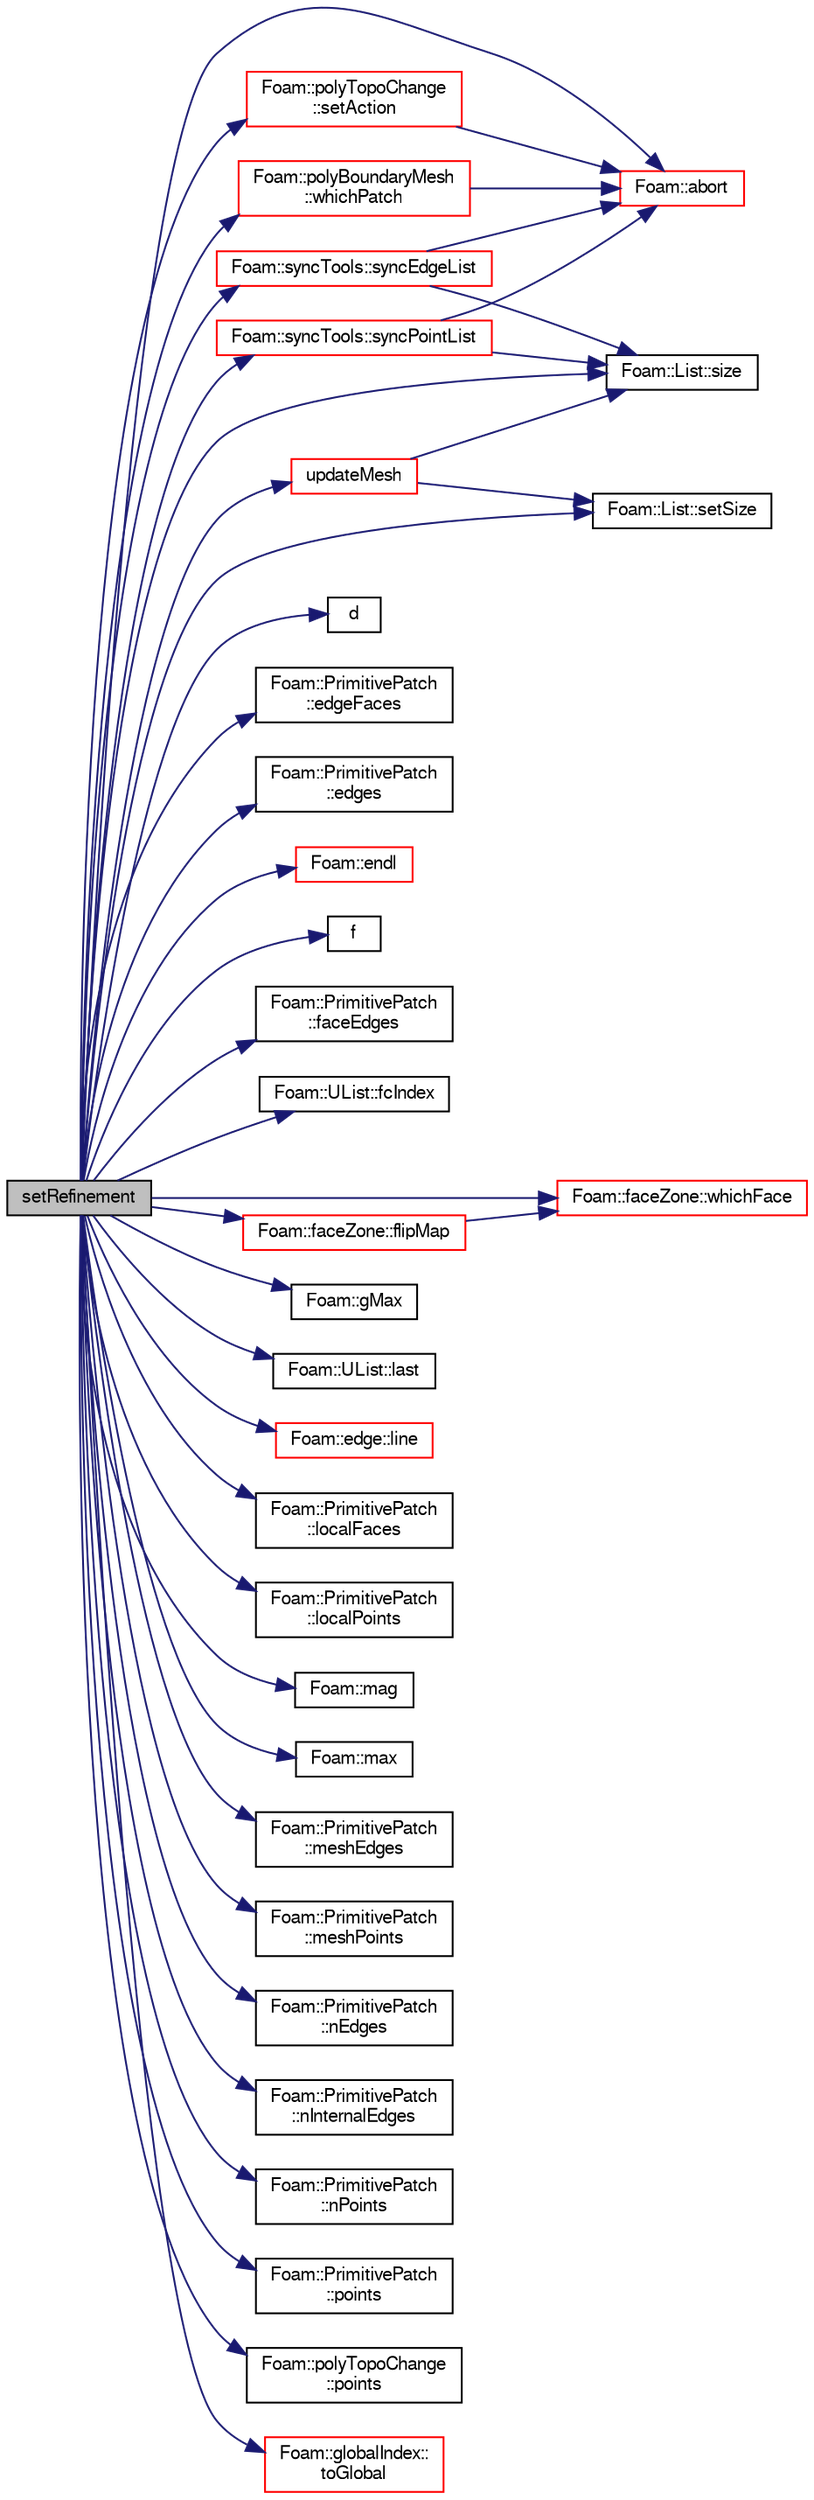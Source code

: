 digraph "setRefinement"
{
  bgcolor="transparent";
  edge [fontname="FreeSans",fontsize="10",labelfontname="FreeSans",labelfontsize="10"];
  node [fontname="FreeSans",fontsize="10",shape=record];
  rankdir="LR";
  Node2743 [label="setRefinement",height=0.2,width=0.4,color="black", fillcolor="grey75", style="filled", fontcolor="black"];
  Node2743 -> Node2744 [color="midnightblue",fontsize="10",style="solid",fontname="FreeSans"];
  Node2744 [label="Foam::abort",height=0.2,width=0.4,color="red",URL="$a21124.html#a447107a607d03e417307c203fa5fb44b"];
  Node2743 -> Node2787 [color="midnightblue",fontsize="10",style="solid",fontname="FreeSans"];
  Node2787 [label="d",height=0.2,width=0.4,color="black",URL="$a38951.html#aa182a9055736468dd160f12649a01fd1"];
  Node2743 -> Node2788 [color="midnightblue",fontsize="10",style="solid",fontname="FreeSans"];
  Node2788 [label="Foam::PrimitivePatch\l::edgeFaces",height=0.2,width=0.4,color="black",URL="$a27538.html#ad38ecd2902727a890ebd437731c271c8",tooltip="Return edge-face addressing. "];
  Node2743 -> Node2789 [color="midnightblue",fontsize="10",style="solid",fontname="FreeSans"];
  Node2789 [label="Foam::PrimitivePatch\l::edges",height=0.2,width=0.4,color="black",URL="$a27538.html#a21d764179912ddda5c6f95193c289846",tooltip="Return list of edges, address into LOCAL point list. "];
  Node2743 -> Node2761 [color="midnightblue",fontsize="10",style="solid",fontname="FreeSans"];
  Node2761 [label="Foam::endl",height=0.2,width=0.4,color="red",URL="$a21124.html#a2db8fe02a0d3909e9351bb4275b23ce4",tooltip="Add newline and flush stream. "];
  Node2743 -> Node2790 [color="midnightblue",fontsize="10",style="solid",fontname="FreeSans"];
  Node2790 [label="f",height=0.2,width=0.4,color="black",URL="$a17900.html#a888be93833ac7a23170555c69c690288"];
  Node2743 -> Node2791 [color="midnightblue",fontsize="10",style="solid",fontname="FreeSans"];
  Node2791 [label="Foam::PrimitivePatch\l::faceEdges",height=0.2,width=0.4,color="black",URL="$a27538.html#adbfcf489a527a07c33d684834faace79",tooltip="Return face-edge addressing. "];
  Node2743 -> Node2792 [color="midnightblue",fontsize="10",style="solid",fontname="FreeSans"];
  Node2792 [label="Foam::UList::fcIndex",height=0.2,width=0.4,color="black",URL="$a25698.html#a512534dbc231b74b95ff84902c1b2087",tooltip="Return the forward circular index, i.e. the next index. "];
  Node2743 -> Node2793 [color="midnightblue",fontsize="10",style="solid",fontname="FreeSans"];
  Node2793 [label="Foam::faceZone::flipMap",height=0.2,width=0.4,color="red",URL="$a27510.html#a03ecd61e4e943657de29efcacd488b19",tooltip="Return face flip map. "];
  Node2793 -> Node2794 [color="midnightblue",fontsize="10",style="solid",fontname="FreeSans"];
  Node2794 [label="Foam::faceZone::whichFace",height=0.2,width=0.4,color="red",URL="$a27510.html#a2a776b244e1eea320ab33cc0a21cf56a",tooltip="Helper function to re-direct to zone::localID(...) "];
  Node2743 -> Node3158 [color="midnightblue",fontsize="10",style="solid",fontname="FreeSans"];
  Node3158 [label="Foam::gMax",height=0.2,width=0.4,color="black",URL="$a21124.html#ae8d631fb8e841947408bb711abfb1e67"];
  Node2743 -> Node3159 [color="midnightblue",fontsize="10",style="solid",fontname="FreeSans"];
  Node3159 [label="Foam::UList::last",height=0.2,width=0.4,color="black",URL="$a25698.html#aef07c02ea1c27bdb5906043b399e0ff0",tooltip="Return the last element of the list. "];
  Node2743 -> Node3160 [color="midnightblue",fontsize="10",style="solid",fontname="FreeSans"];
  Node3160 [label="Foam::edge::line",height=0.2,width=0.4,color="red",URL="$a27210.html#a7e77f7ccd244bd2018175b700da722ca",tooltip="Return edge line. "];
  Node2743 -> Node3164 [color="midnightblue",fontsize="10",style="solid",fontname="FreeSans"];
  Node3164 [label="Foam::PrimitivePatch\l::localFaces",height=0.2,width=0.4,color="black",URL="$a27538.html#aa4bd29e9c9de3d53e26aa2bf2e803c60",tooltip="Return patch faces addressing into local point list. "];
  Node2743 -> Node2861 [color="midnightblue",fontsize="10",style="solid",fontname="FreeSans"];
  Node2861 [label="Foam::PrimitivePatch\l::localPoints",height=0.2,width=0.4,color="black",URL="$a27538.html#aca6c65ee2831bb6795149af7635640a2",tooltip="Return pointField of points in patch. "];
  Node2743 -> Node2881 [color="midnightblue",fontsize="10",style="solid",fontname="FreeSans"];
  Node2881 [label="Foam::mag",height=0.2,width=0.4,color="black",URL="$a21124.html#a929da2a3fdcf3dacbbe0487d3a330dae"];
  Node2743 -> Node3042 [color="midnightblue",fontsize="10",style="solid",fontname="FreeSans"];
  Node3042 [label="Foam::max",height=0.2,width=0.4,color="black",URL="$a21124.html#ac993e906cf2774ae77e666bc24e81733"];
  Node2743 -> Node3165 [color="midnightblue",fontsize="10",style="solid",fontname="FreeSans"];
  Node3165 [label="Foam::PrimitivePatch\l::meshEdges",height=0.2,width=0.4,color="black",URL="$a27538.html#a3c91e7d5baf71c37da45885242cd1c7d",tooltip="Return labels of patch edges in the global edge list using. "];
  Node2743 -> Node2857 [color="midnightblue",fontsize="10",style="solid",fontname="FreeSans"];
  Node2857 [label="Foam::PrimitivePatch\l::meshPoints",height=0.2,width=0.4,color="black",URL="$a27538.html#a52e3a457780fe74b31d39dc046bce1d8",tooltip="Return labelList of mesh points in patch. They are constructed. "];
  Node2743 -> Node3166 [color="midnightblue",fontsize="10",style="solid",fontname="FreeSans"];
  Node3166 [label="Foam::PrimitivePatch\l::nEdges",height=0.2,width=0.4,color="black",URL="$a27538.html#a086513bcff1a3f1684e1a3879dd90deb",tooltip="Return number of edges in patch. "];
  Node2743 -> Node3167 [color="midnightblue",fontsize="10",style="solid",fontname="FreeSans"];
  Node3167 [label="Foam::PrimitivePatch\l::nInternalEdges",height=0.2,width=0.4,color="black",URL="$a27538.html#a2527d3d02270c4fdcf357d95079d5819",tooltip="Number of internal edges. "];
  Node2743 -> Node3168 [color="midnightblue",fontsize="10",style="solid",fontname="FreeSans"];
  Node3168 [label="Foam::PrimitivePatch\l::nPoints",height=0.2,width=0.4,color="black",URL="$a27538.html#a1c886a784a597459dbf2d9470798e9dd",tooltip="Return number of points supporting patch faces. "];
  Node2743 -> Node2863 [color="midnightblue",fontsize="10",style="solid",fontname="FreeSans"];
  Node2863 [label="Foam::PrimitivePatch\l::points",height=0.2,width=0.4,color="black",URL="$a27538.html#aa3c7d968f31c88780c663876f64ef6a6",tooltip="Return reference to global points. "];
  Node2743 -> Node3169 [color="midnightblue",fontsize="10",style="solid",fontname="FreeSans"];
  Node3169 [label="Foam::polyTopoChange\l::points",height=0.2,width=0.4,color="black",URL="$a21678.html#a4483fed8e91a32074018b30bd378e19c",tooltip="Points. Shrunk after constructing mesh (or calling of compact()) "];
  Node2743 -> Node3170 [color="midnightblue",fontsize="10",style="solid",fontname="FreeSans"];
  Node3170 [label="Foam::polyTopoChange\l::setAction",height=0.2,width=0.4,color="red",URL="$a21678.html#a40a23962b792d24f4cb999f5b55aece2",tooltip="For compatibility with polyTopoChange: set topological action. "];
  Node3170 -> Node2744 [color="midnightblue",fontsize="10",style="solid",fontname="FreeSans"];
  Node2743 -> Node2830 [color="midnightblue",fontsize="10",style="solid",fontname="FreeSans"];
  Node2830 [label="Foam::List::setSize",height=0.2,width=0.4,color="black",URL="$a25694.html#aedb985ffeaf1bdbfeccc2a8730405703",tooltip="Reset size of List. "];
  Node2743 -> Node2849 [color="midnightblue",fontsize="10",style="solid",fontname="FreeSans"];
  Node2849 [label="Foam::List::size",height=0.2,width=0.4,color="black",URL="$a25694.html#a8a5f6fa29bd4b500caf186f60245b384",tooltip="Override size to be inconsistent with allocated storage. "];
  Node2743 -> Node3246 [color="midnightblue",fontsize="10",style="solid",fontname="FreeSans"];
  Node3246 [label="Foam::syncTools::syncEdgeList",height=0.2,width=0.4,color="red",URL="$a27502.html#a5ed3e64d2ef89e3823674727ea1b3d58",tooltip="Synchronize values on all mesh edges. "];
  Node3246 -> Node2849 [color="midnightblue",fontsize="10",style="solid",fontname="FreeSans"];
  Node3246 -> Node2744 [color="midnightblue",fontsize="10",style="solid",fontname="FreeSans"];
  Node2743 -> Node3136 [color="midnightblue",fontsize="10",style="solid",fontname="FreeSans"];
  Node3136 [label="Foam::syncTools::syncPointList",height=0.2,width=0.4,color="red",URL="$a27502.html#a197ed77a9101bdfb37253bd3f507c017",tooltip="Synchronize values on all mesh points. "];
  Node3136 -> Node2849 [color="midnightblue",fontsize="10",style="solid",fontname="FreeSans"];
  Node3136 -> Node2744 [color="midnightblue",fontsize="10",style="solid",fontname="FreeSans"];
  Node2743 -> Node3263 [color="midnightblue",fontsize="10",style="solid",fontname="FreeSans"];
  Node3263 [label="Foam::globalIndex::\ltoGlobal",height=0.2,width=0.4,color="red",URL="$a27330.html#a6e3eb58016c27d6ea3dddea039e43ed5",tooltip="From local to global. "];
  Node2743 -> Node3264 [color="midnightblue",fontsize="10",style="solid",fontname="FreeSans"];
  Node3264 [label="updateMesh",height=0.2,width=0.4,color="red",URL="$a21626.html#a4135904645ee6121424859ea1107833b",tooltip="Update any locally stored mesh information. Gets additional. "];
  Node3264 -> Node2849 [color="midnightblue",fontsize="10",style="solid",fontname="FreeSans"];
  Node3264 -> Node2830 [color="midnightblue",fontsize="10",style="solid",fontname="FreeSans"];
  Node2743 -> Node2794 [color="midnightblue",fontsize="10",style="solid",fontname="FreeSans"];
  Node2743 -> Node3138 [color="midnightblue",fontsize="10",style="solid",fontname="FreeSans"];
  Node3138 [label="Foam::polyBoundaryMesh\l::whichPatch",height=0.2,width=0.4,color="red",URL="$a27402.html#aa2ff13fd90903c4f4cdfe81b48b2bb92",tooltip="Return patch index for a given face label. "];
  Node3138 -> Node2744 [color="midnightblue",fontsize="10",style="solid",fontname="FreeSans"];
}
